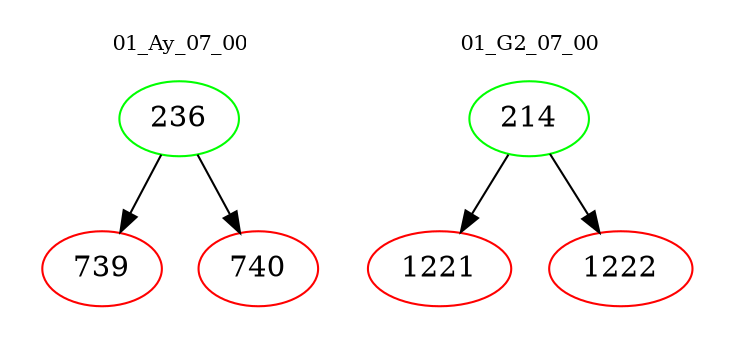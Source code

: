digraph{
subgraph cluster_0 {
color = white
label = "01_Ay_07_00";
fontsize=10;
T0_236 [label="236", color="green"]
T0_236 -> T0_739 [color="black"]
T0_739 [label="739", color="red"]
T0_236 -> T0_740 [color="black"]
T0_740 [label="740", color="red"]
}
subgraph cluster_1 {
color = white
label = "01_G2_07_00";
fontsize=10;
T1_214 [label="214", color="green"]
T1_214 -> T1_1221 [color="black"]
T1_1221 [label="1221", color="red"]
T1_214 -> T1_1222 [color="black"]
T1_1222 [label="1222", color="red"]
}
}
